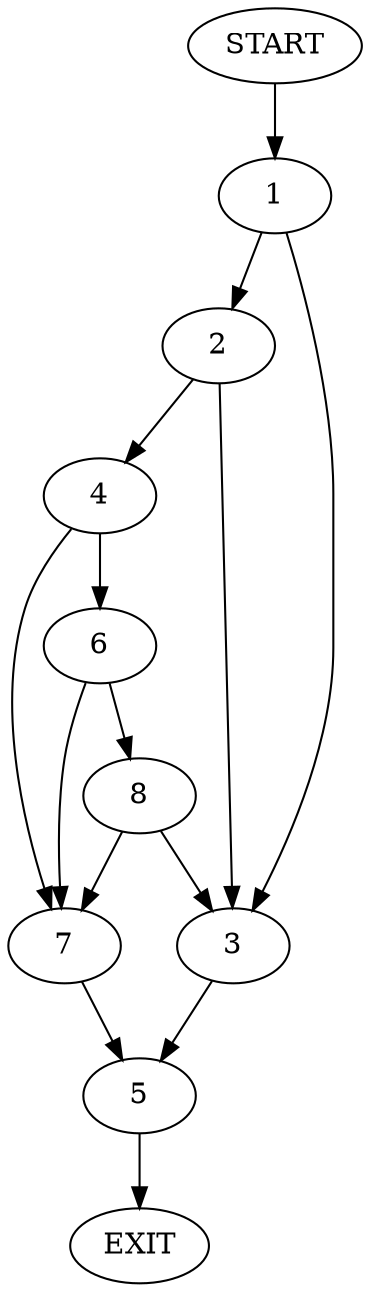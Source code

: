 digraph {
0 [label="START"]
9 [label="EXIT"]
0 -> 1
1 -> 2
1 -> 3
2 -> 3
2 -> 4
3 -> 5
4 -> 6
4 -> 7
6 -> 8
6 -> 7
7 -> 5
8 -> 3
8 -> 7
5 -> 9
}
